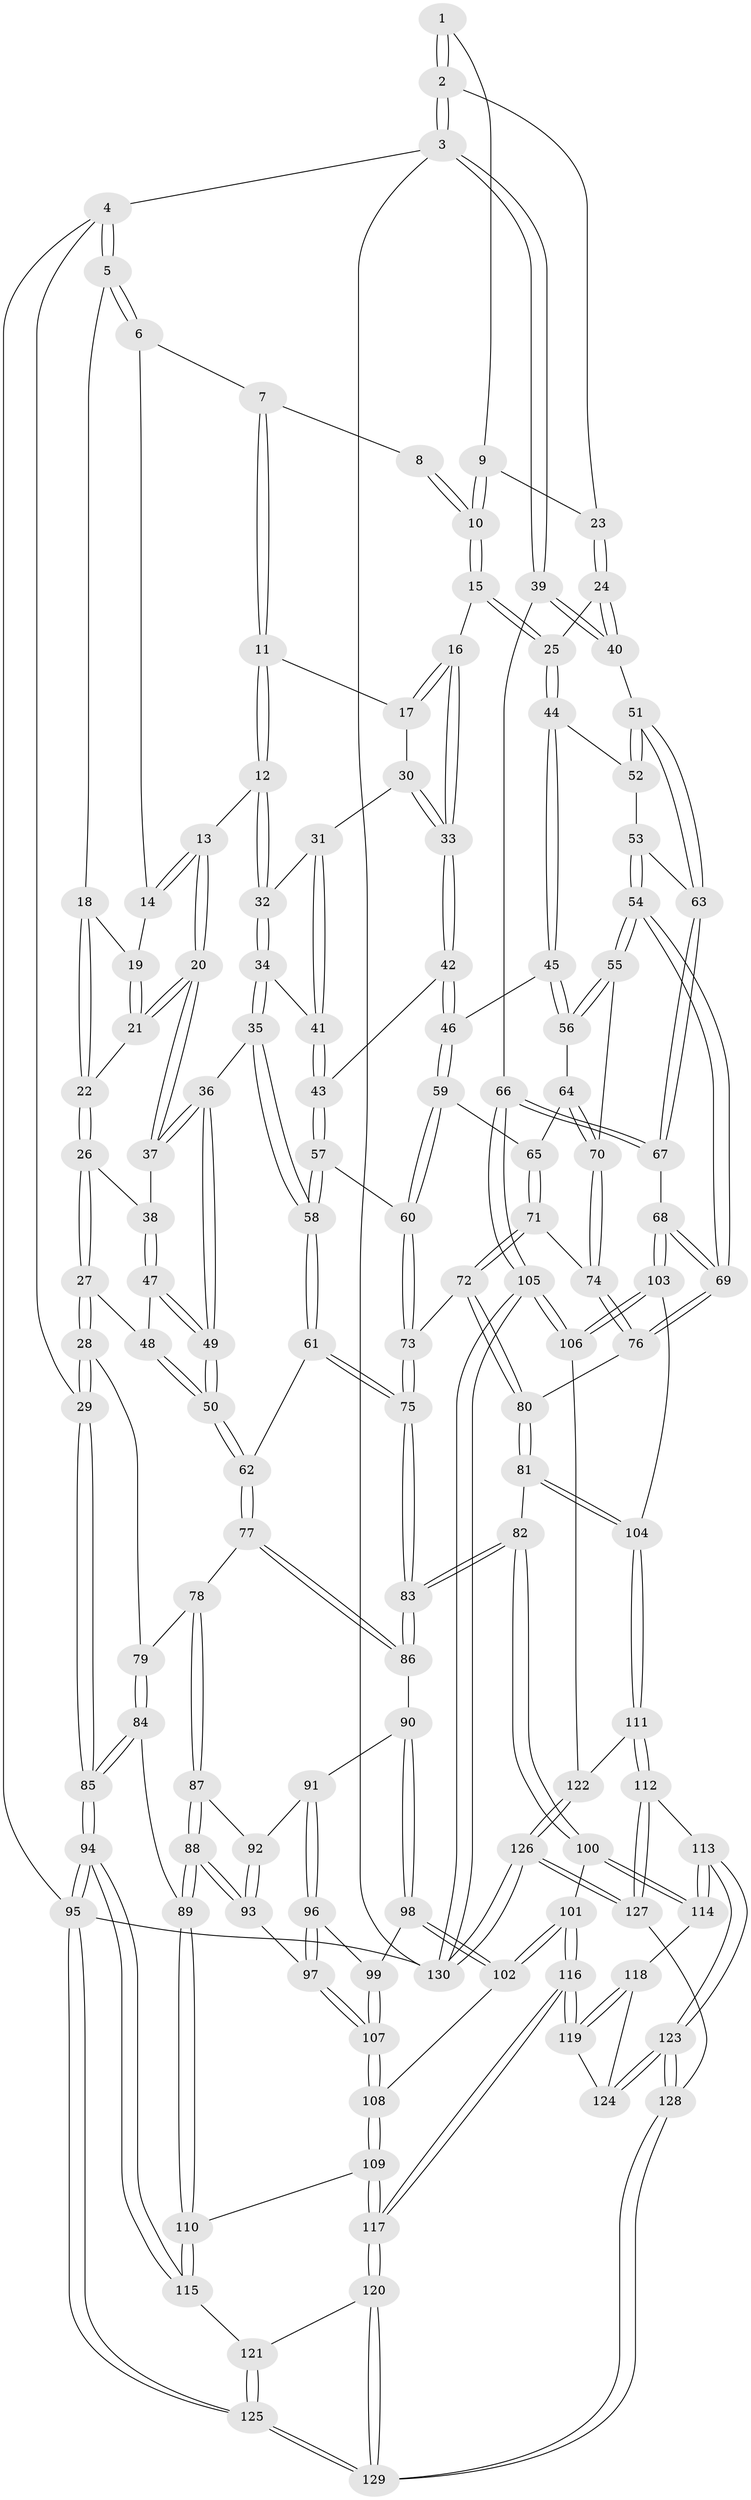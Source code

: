 // coarse degree distribution, {3: 0.21052631578947367, 6: 0.05263157894736842, 5: 0.34210526315789475, 4: 0.3815789473684211, 2: 0.013157894736842105}
// Generated by graph-tools (version 1.1) at 2025/42/03/06/25 10:42:36]
// undirected, 130 vertices, 322 edges
graph export_dot {
graph [start="1"]
  node [color=gray90,style=filled];
  1 [pos="+0.9445898026167818+0"];
  2 [pos="+1+0"];
  3 [pos="+1+0"];
  4 [pos="+0+0"];
  5 [pos="+0+0"];
  6 [pos="+0.459314828862686+0"];
  7 [pos="+0.4997402544842373+0"];
  8 [pos="+0.6524929463586014+0"];
  9 [pos="+0.823507180613536+0.08822347659319166"];
  10 [pos="+0.7586673174896864+0.11005737266709663"];
  11 [pos="+0.5372441162137696+0.05309915926844537"];
  12 [pos="+0.46333060430174283+0.15480418884773392"];
  13 [pos="+0.35566927208398313+0.1427242587468076"];
  14 [pos="+0.35840579437556624+0.057004263340025674"];
  15 [pos="+0.7409808326831963+0.14584683340951893"];
  16 [pos="+0.6983308181134024+0.1573017673405299"];
  17 [pos="+0.6177014686215963+0.13302240887751615"];
  18 [pos="+0.0755524523203756+0"];
  19 [pos="+0.2200798287652932+0.06116371802123082"];
  20 [pos="+0.3189851782575901+0.1775990335300853"];
  21 [pos="+0.25617566748095116+0.12619682321173412"];
  22 [pos="+0.15338998386357527+0.18059661807926145"];
  23 [pos="+0.9023077159168464+0.0881610561534669"];
  24 [pos="+0.9853338102030507+0.23524658212103086"];
  25 [pos="+0.7954936121341474+0.2222353360650258"];
  26 [pos="+0.15392340715343408+0.23153054696973716"];
  27 [pos="+0.018247890684940083+0.354254258091119"];
  28 [pos="+0.013794081658841948+0.35713429009804015"];
  29 [pos="+0+0.30885700884995043"];
  30 [pos="+0.5766533720828305+0.18813742799194885"];
  31 [pos="+0.5513688272032513+0.21706446028158136"];
  32 [pos="+0.46852360679281946+0.1708036289126024"];
  33 [pos="+0.6437245101001235+0.27607026882127256"];
  34 [pos="+0.44179393997208655+0.3010282602778185"];
  35 [pos="+0.4254764382199794+0.31433634945650313"];
  36 [pos="+0.3161011045588812+0.23366127542381024"];
  37 [pos="+0.30834167175501864+0.22349066454065483"];
  38 [pos="+0.2563307666974792+0.24010740952127638"];
  39 [pos="+1+0.2690080140996915"];
  40 [pos="+1+0.27426740361800583"];
  41 [pos="+0.5565969617904872+0.28318109436013844"];
  42 [pos="+0.6277247799118952+0.3157347030765759"];
  43 [pos="+0.608538699278411+0.3147142009143202"];
  44 [pos="+0.7803254378934309+0.3066624872179224"];
  45 [pos="+0.7060736156583911+0.36486711560926344"];
  46 [pos="+0.6381213441829952+0.3251157869913855"];
  47 [pos="+0.23767177912338763+0.32091778016963923"];
  48 [pos="+0.20339347118545528+0.33817584235175807"];
  49 [pos="+0.28586135354908754+0.37486910211480196"];
  50 [pos="+0.303163849500179+0.4480364528480641"];
  51 [pos="+0.9897261213505568+0.3225604259026103"];
  52 [pos="+0.7944287447427535+0.3158421817671015"];
  53 [pos="+0.8482162419508276+0.3883224038515697"];
  54 [pos="+0.7892829952213755+0.46951012035107614"];
  55 [pos="+0.7479648690402205+0.4309394394559223"];
  56 [pos="+0.7074848579540011+0.3718455828189249"];
  57 [pos="+0.5145753043696248+0.426611866478258"];
  58 [pos="+0.4168244187355463+0.4131392659605229"];
  59 [pos="+0.593008071989715+0.4518836722118333"];
  60 [pos="+0.545738992996368+0.45418525055168874"];
  61 [pos="+0.3883029755040494+0.44265257485633797"];
  62 [pos="+0.3101462793289174+0.46807944967211246"];
  63 [pos="+0.9452648813959602+0.37397257483420515"];
  64 [pos="+0.652433670508115+0.44216977419006703"];
  65 [pos="+0.6063407784584717+0.4569315463437368"];
  66 [pos="+1+0.6990280793063457"];
  67 [pos="+0.900120180800967+0.5820991079101931"];
  68 [pos="+0.8371948199308437+0.5855264800513481"];
  69 [pos="+0.8252701485346055+0.5773366191330165"];
  70 [pos="+0.6724598480944489+0.4908913461664171"];
  71 [pos="+0.6233997096789328+0.49771337356560763"];
  72 [pos="+0.579093319314047+0.547717715255487"];
  73 [pos="+0.5492698393664796+0.524457006274194"];
  74 [pos="+0.6686184265571399+0.5158954877111316"];
  75 [pos="+0.46874675244786396+0.563271837473927"];
  76 [pos="+0.7010008978306022+0.578843871856234"];
  77 [pos="+0.2996298254430923+0.47777564848126414"];
  78 [pos="+0.16131782649440976+0.4858647694413996"];
  79 [pos="+0.10863817529551911+0.46159072673753065"];
  80 [pos="+0.6195542986016159+0.6238162454918503"];
  81 [pos="+0.5859135212793389+0.6828514755169592"];
  82 [pos="+0.5015849411738803+0.7027180539850962"];
  83 [pos="+0.4673031155218616+0.6224946635060395"];
  84 [pos="+0.00232131385910265+0.7051823418580873"];
  85 [pos="+0+0.7122978004358215"];
  86 [pos="+0.3151069709946278+0.5863363986190167"];
  87 [pos="+0.16551066567034592+0.560136379489738"];
  88 [pos="+0.10473988916895353+0.7188075717095533"];
  89 [pos="+0.08056276661409491+0.7345351911930159"];
  90 [pos="+0.30528937509270515+0.6221773498673986"];
  91 [pos="+0.24202330437353245+0.6442698465205708"];
  92 [pos="+0.19990164910837716+0.6070989603391896"];
  93 [pos="+0.14786129407548323+0.7085878822506355"];
  94 [pos="+0+1"];
  95 [pos="+0+1"];
  96 [pos="+0.20298815351803862+0.6940220479252666"];
  97 [pos="+0.18424076594392721+0.7028837998604541"];
  98 [pos="+0.33442363485033866+0.6912714538381683"];
  99 [pos="+0.2707676167878658+0.7235226726775872"];
  100 [pos="+0.4533446966652318+0.7629861454259542"];
  101 [pos="+0.42896660603256226+0.7640115348050897"];
  102 [pos="+0.41503408733877706+0.7588508065470303"];
  103 [pos="+0.7834701561390925+0.7358547699081768"];
  104 [pos="+0.722867720003669+0.8027368919531073"];
  105 [pos="+1+0.9021840108702295"];
  106 [pos="+1+0.8708023103451216"];
  107 [pos="+0.25665787079194974+0.7862206916958568"];
  108 [pos="+0.259398754905012+0.8026714603471902"];
  109 [pos="+0.2387785039265934+0.8341249614000701"];
  110 [pos="+0.09836214326279821+0.7746672445099061"];
  111 [pos="+0.7218259719796425+0.8541880962416197"];
  112 [pos="+0.6978612377904252+0.8717651047994761"];
  113 [pos="+0.5395554088607702+0.8975182776446018"];
  114 [pos="+0.49074714660214186+0.8432975428208503"];
  115 [pos="+0.08975908168403314+0.882029855438809"];
  116 [pos="+0.30101219420875297+0.9326016433294525"];
  117 [pos="+0.2648222116590867+0.9465746754262175"];
  118 [pos="+0.42946617451544683+0.9033860548446248"];
  119 [pos="+0.3229018195149841+0.9359838393916206"];
  120 [pos="+0.2483655634847113+0.9720664955134174"];
  121 [pos="+0.0982370887385254+0.895792615532014"];
  122 [pos="+0.7308843618456822+0.8601824127701638"];
  123 [pos="+0.5071543695119309+1"];
  124 [pos="+0.4160073810461968+0.9746679512195898"];
  125 [pos="+0+1"];
  126 [pos="+1+1"];
  127 [pos="+0.6184733233989786+1"];
  128 [pos="+0.525953867623859+1"];
  129 [pos="+0.2156472741072027+1"];
  130 [pos="+1+1"];
  1 -- 2;
  1 -- 2;
  1 -- 9;
  2 -- 3;
  2 -- 3;
  2 -- 23;
  3 -- 4;
  3 -- 39;
  3 -- 39;
  3 -- 130;
  4 -- 5;
  4 -- 5;
  4 -- 29;
  4 -- 95;
  5 -- 6;
  5 -- 6;
  5 -- 18;
  6 -- 7;
  6 -- 14;
  7 -- 8;
  7 -- 11;
  7 -- 11;
  8 -- 10;
  8 -- 10;
  9 -- 10;
  9 -- 10;
  9 -- 23;
  10 -- 15;
  10 -- 15;
  11 -- 12;
  11 -- 12;
  11 -- 17;
  12 -- 13;
  12 -- 32;
  12 -- 32;
  13 -- 14;
  13 -- 14;
  13 -- 20;
  13 -- 20;
  14 -- 19;
  15 -- 16;
  15 -- 25;
  15 -- 25;
  16 -- 17;
  16 -- 17;
  16 -- 33;
  16 -- 33;
  17 -- 30;
  18 -- 19;
  18 -- 22;
  18 -- 22;
  19 -- 21;
  19 -- 21;
  20 -- 21;
  20 -- 21;
  20 -- 37;
  20 -- 37;
  21 -- 22;
  22 -- 26;
  22 -- 26;
  23 -- 24;
  23 -- 24;
  24 -- 25;
  24 -- 40;
  24 -- 40;
  25 -- 44;
  25 -- 44;
  26 -- 27;
  26 -- 27;
  26 -- 38;
  27 -- 28;
  27 -- 28;
  27 -- 48;
  28 -- 29;
  28 -- 29;
  28 -- 79;
  29 -- 85;
  29 -- 85;
  30 -- 31;
  30 -- 33;
  30 -- 33;
  31 -- 32;
  31 -- 41;
  31 -- 41;
  32 -- 34;
  32 -- 34;
  33 -- 42;
  33 -- 42;
  34 -- 35;
  34 -- 35;
  34 -- 41;
  35 -- 36;
  35 -- 58;
  35 -- 58;
  36 -- 37;
  36 -- 37;
  36 -- 49;
  36 -- 49;
  37 -- 38;
  38 -- 47;
  38 -- 47;
  39 -- 40;
  39 -- 40;
  39 -- 66;
  40 -- 51;
  41 -- 43;
  41 -- 43;
  42 -- 43;
  42 -- 46;
  42 -- 46;
  43 -- 57;
  43 -- 57;
  44 -- 45;
  44 -- 45;
  44 -- 52;
  45 -- 46;
  45 -- 56;
  45 -- 56;
  46 -- 59;
  46 -- 59;
  47 -- 48;
  47 -- 49;
  47 -- 49;
  48 -- 50;
  48 -- 50;
  49 -- 50;
  49 -- 50;
  50 -- 62;
  50 -- 62;
  51 -- 52;
  51 -- 52;
  51 -- 63;
  51 -- 63;
  52 -- 53;
  53 -- 54;
  53 -- 54;
  53 -- 63;
  54 -- 55;
  54 -- 55;
  54 -- 69;
  54 -- 69;
  55 -- 56;
  55 -- 56;
  55 -- 70;
  56 -- 64;
  57 -- 58;
  57 -- 58;
  57 -- 60;
  58 -- 61;
  58 -- 61;
  59 -- 60;
  59 -- 60;
  59 -- 65;
  60 -- 73;
  60 -- 73;
  61 -- 62;
  61 -- 75;
  61 -- 75;
  62 -- 77;
  62 -- 77;
  63 -- 67;
  63 -- 67;
  64 -- 65;
  64 -- 70;
  64 -- 70;
  65 -- 71;
  65 -- 71;
  66 -- 67;
  66 -- 67;
  66 -- 105;
  66 -- 105;
  67 -- 68;
  68 -- 69;
  68 -- 69;
  68 -- 103;
  68 -- 103;
  69 -- 76;
  69 -- 76;
  70 -- 74;
  70 -- 74;
  71 -- 72;
  71 -- 72;
  71 -- 74;
  72 -- 73;
  72 -- 80;
  72 -- 80;
  73 -- 75;
  73 -- 75;
  74 -- 76;
  74 -- 76;
  75 -- 83;
  75 -- 83;
  76 -- 80;
  77 -- 78;
  77 -- 86;
  77 -- 86;
  78 -- 79;
  78 -- 87;
  78 -- 87;
  79 -- 84;
  79 -- 84;
  80 -- 81;
  80 -- 81;
  81 -- 82;
  81 -- 104;
  81 -- 104;
  82 -- 83;
  82 -- 83;
  82 -- 100;
  82 -- 100;
  83 -- 86;
  83 -- 86;
  84 -- 85;
  84 -- 85;
  84 -- 89;
  85 -- 94;
  85 -- 94;
  86 -- 90;
  87 -- 88;
  87 -- 88;
  87 -- 92;
  88 -- 89;
  88 -- 89;
  88 -- 93;
  88 -- 93;
  89 -- 110;
  89 -- 110;
  90 -- 91;
  90 -- 98;
  90 -- 98;
  91 -- 92;
  91 -- 96;
  91 -- 96;
  92 -- 93;
  92 -- 93;
  93 -- 97;
  94 -- 95;
  94 -- 95;
  94 -- 115;
  94 -- 115;
  95 -- 125;
  95 -- 125;
  95 -- 130;
  96 -- 97;
  96 -- 97;
  96 -- 99;
  97 -- 107;
  97 -- 107;
  98 -- 99;
  98 -- 102;
  98 -- 102;
  99 -- 107;
  99 -- 107;
  100 -- 101;
  100 -- 114;
  100 -- 114;
  101 -- 102;
  101 -- 102;
  101 -- 116;
  101 -- 116;
  102 -- 108;
  103 -- 104;
  103 -- 106;
  103 -- 106;
  104 -- 111;
  104 -- 111;
  105 -- 106;
  105 -- 106;
  105 -- 130;
  105 -- 130;
  106 -- 122;
  107 -- 108;
  107 -- 108;
  108 -- 109;
  108 -- 109;
  109 -- 110;
  109 -- 117;
  109 -- 117;
  110 -- 115;
  110 -- 115;
  111 -- 112;
  111 -- 112;
  111 -- 122;
  112 -- 113;
  112 -- 127;
  112 -- 127;
  113 -- 114;
  113 -- 114;
  113 -- 123;
  113 -- 123;
  114 -- 118;
  115 -- 121;
  116 -- 117;
  116 -- 117;
  116 -- 119;
  116 -- 119;
  117 -- 120;
  117 -- 120;
  118 -- 119;
  118 -- 119;
  118 -- 124;
  119 -- 124;
  120 -- 121;
  120 -- 129;
  120 -- 129;
  121 -- 125;
  121 -- 125;
  122 -- 126;
  122 -- 126;
  123 -- 124;
  123 -- 124;
  123 -- 128;
  123 -- 128;
  125 -- 129;
  125 -- 129;
  126 -- 127;
  126 -- 127;
  126 -- 130;
  126 -- 130;
  127 -- 128;
  128 -- 129;
  128 -- 129;
}
